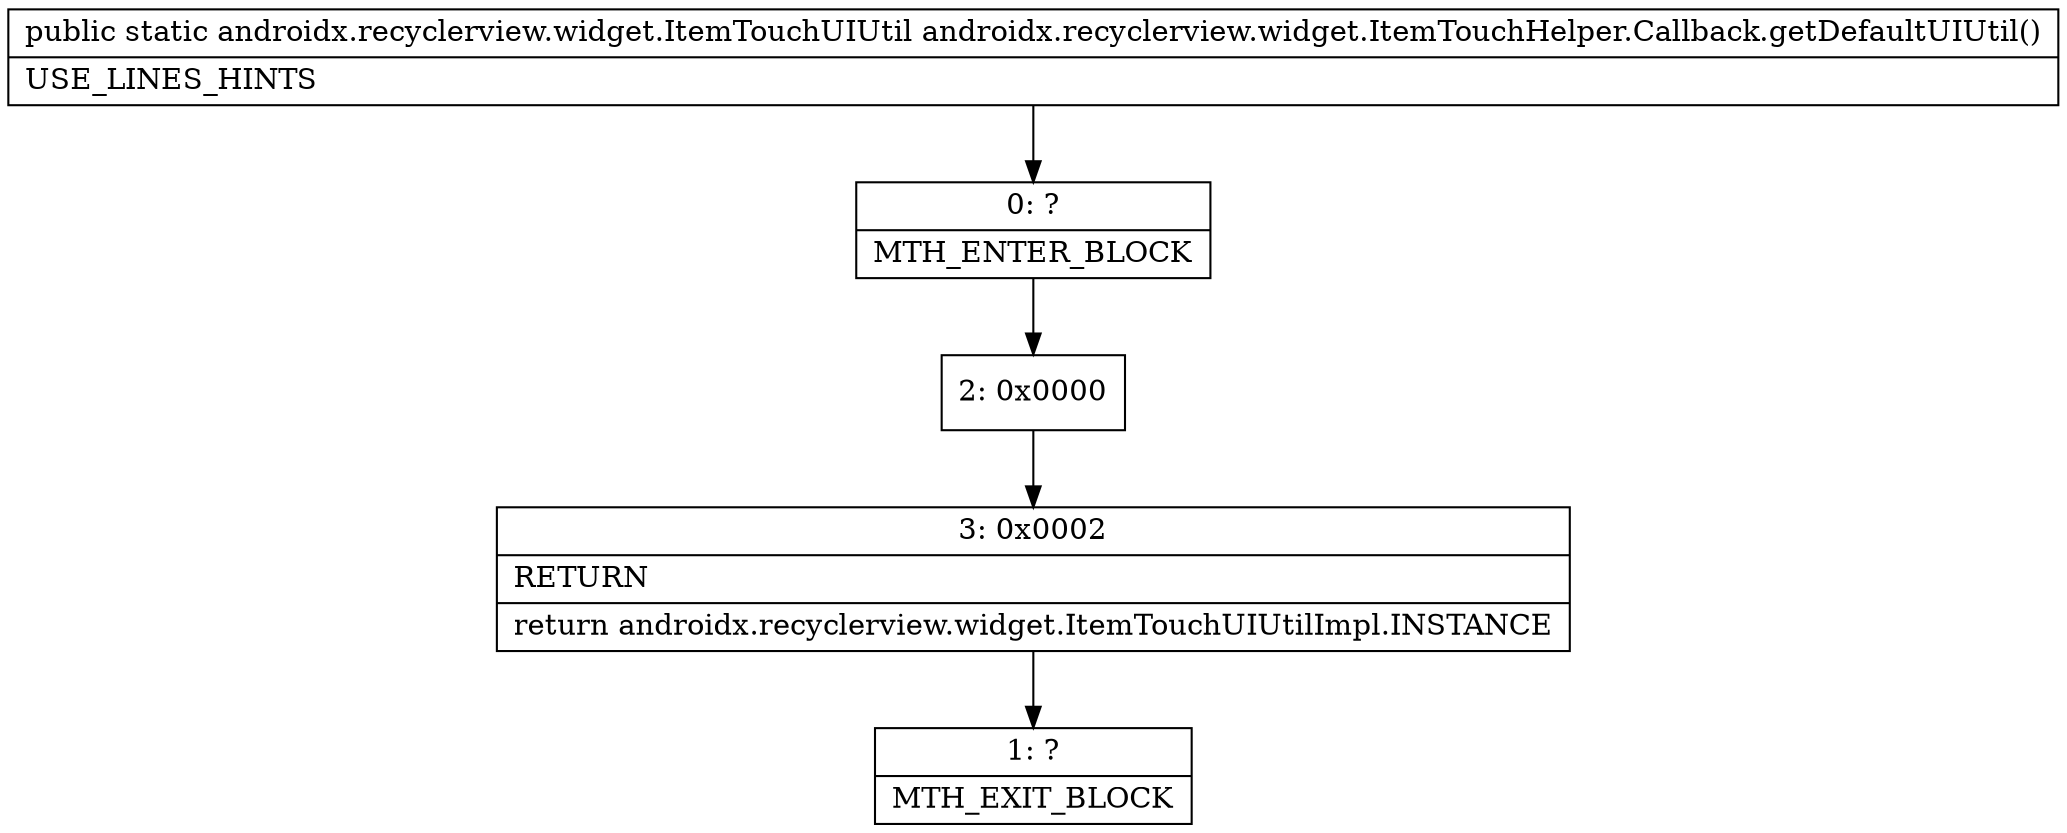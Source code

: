 digraph "CFG forandroidx.recyclerview.widget.ItemTouchHelper.Callback.getDefaultUIUtil()Landroidx\/recyclerview\/widget\/ItemTouchUIUtil;" {
Node_0 [shape=record,label="{0\:\ ?|MTH_ENTER_BLOCK\l}"];
Node_2 [shape=record,label="{2\:\ 0x0000}"];
Node_3 [shape=record,label="{3\:\ 0x0002|RETURN\l|return androidx.recyclerview.widget.ItemTouchUIUtilImpl.INSTANCE\l}"];
Node_1 [shape=record,label="{1\:\ ?|MTH_EXIT_BLOCK\l}"];
MethodNode[shape=record,label="{public static androidx.recyclerview.widget.ItemTouchUIUtil androidx.recyclerview.widget.ItemTouchHelper.Callback.getDefaultUIUtil()  | USE_LINES_HINTS\l}"];
MethodNode -> Node_0;Node_0 -> Node_2;
Node_2 -> Node_3;
Node_3 -> Node_1;
}

